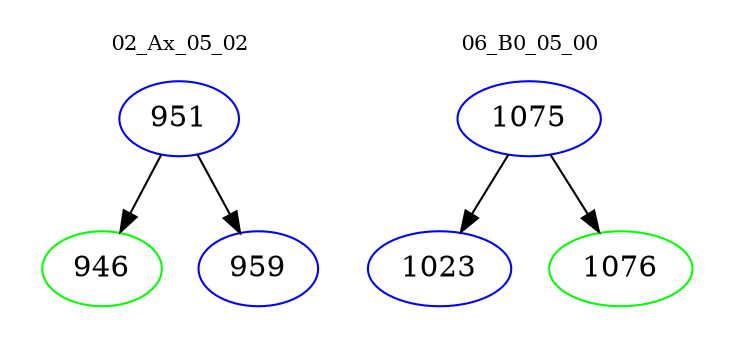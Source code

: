 digraph{
subgraph cluster_0 {
color = white
label = "02_Ax_05_02";
fontsize=10;
T0_951 [label="951", color="blue"]
T0_951 -> T0_946 [color="black"]
T0_946 [label="946", color="green"]
T0_951 -> T0_959 [color="black"]
T0_959 [label="959", color="blue"]
}
subgraph cluster_1 {
color = white
label = "06_B0_05_00";
fontsize=10;
T1_1075 [label="1075", color="blue"]
T1_1075 -> T1_1023 [color="black"]
T1_1023 [label="1023", color="blue"]
T1_1075 -> T1_1076 [color="black"]
T1_1076 [label="1076", color="green"]
}
}
